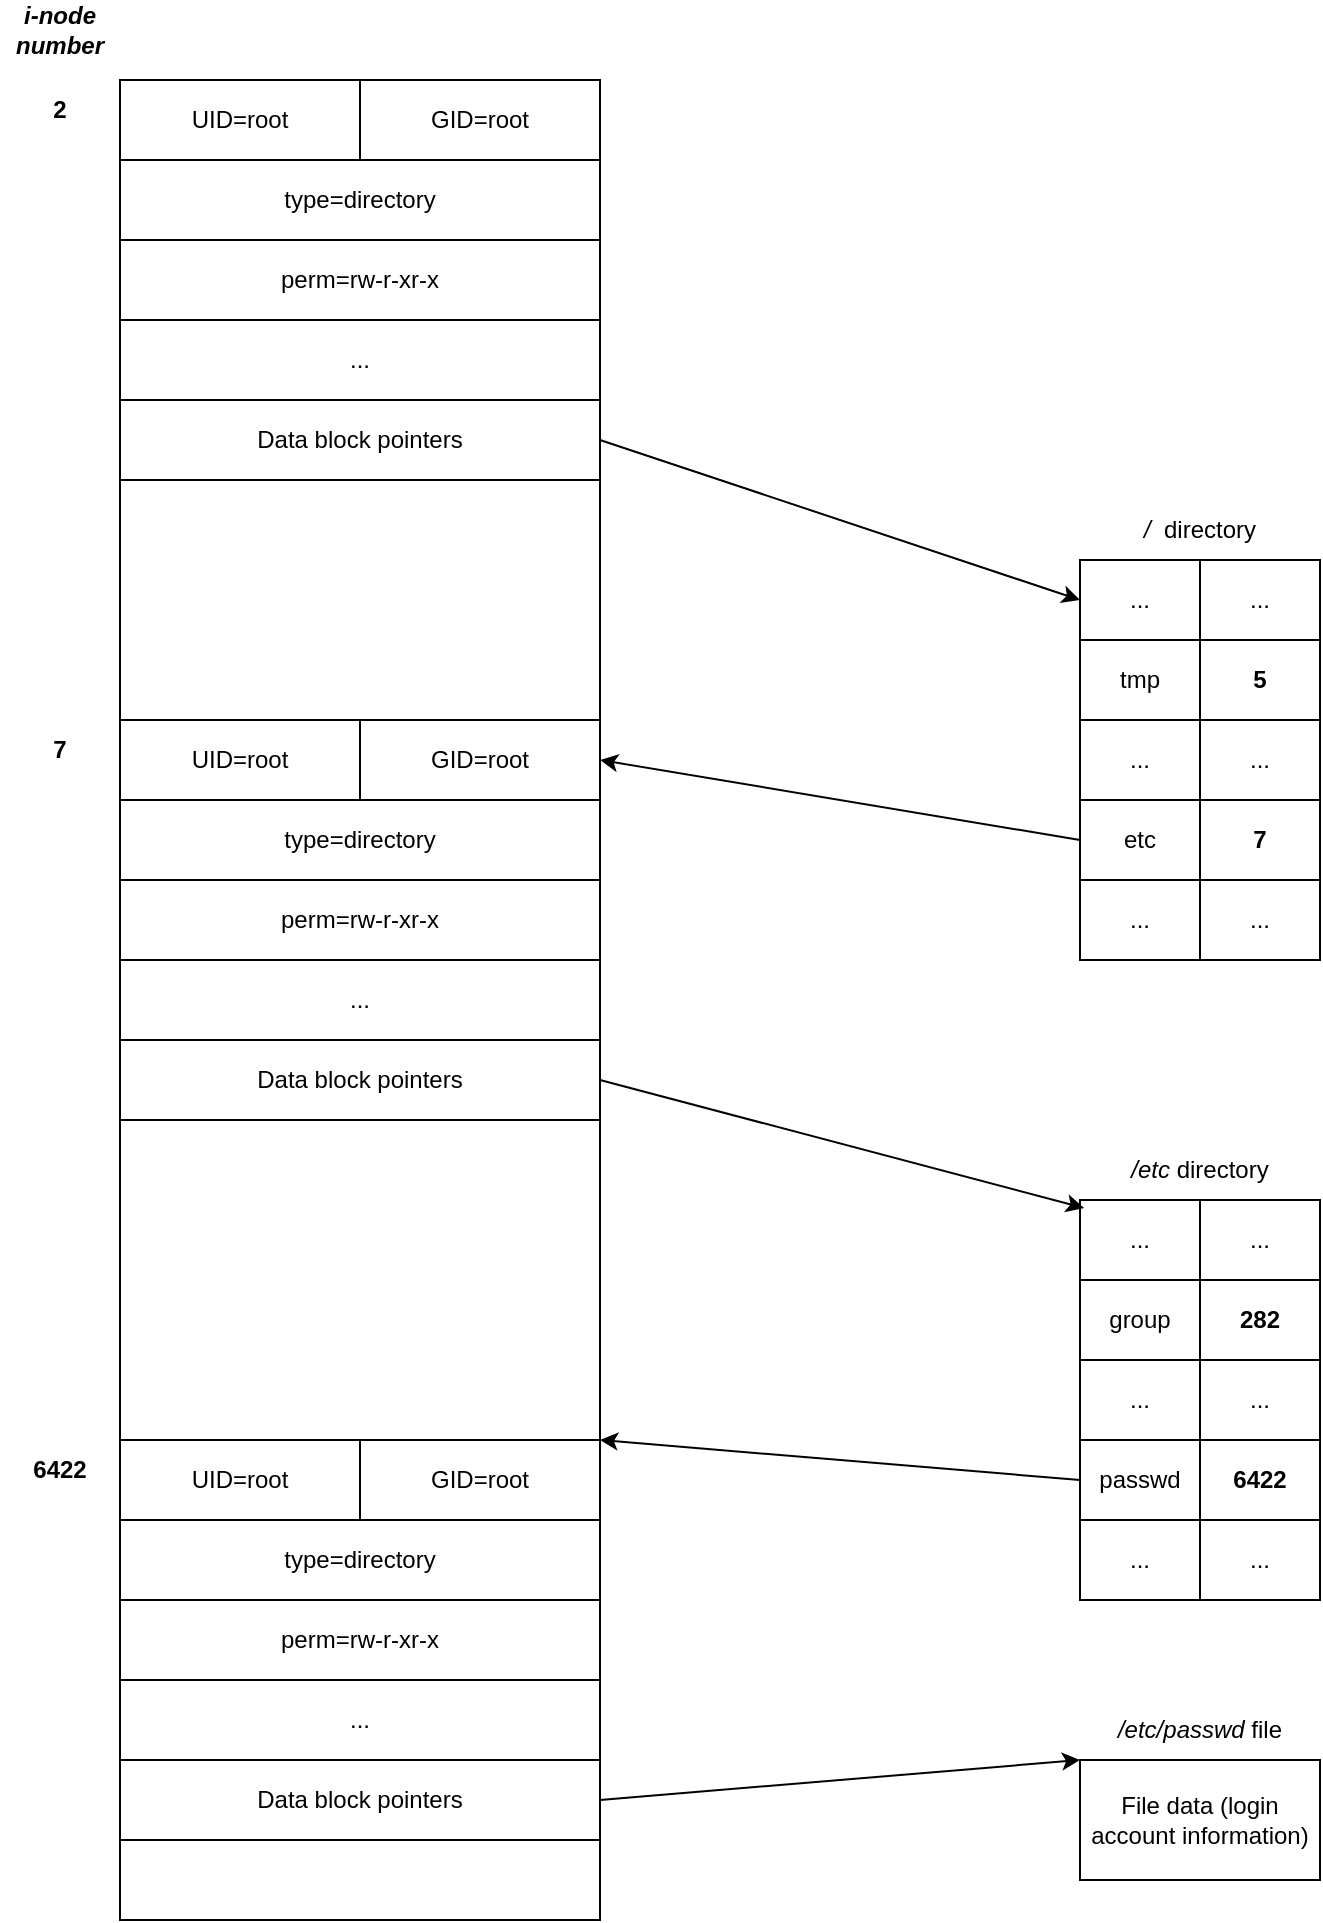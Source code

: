 <mxfile version="26.2.13">
  <diagram name="Page-1" id="fByu8s4Vl25emKk9ucgH">
    <mxGraphModel dx="1358" dy="763" grid="1" gridSize="10" guides="1" tooltips="1" connect="1" arrows="1" fold="1" page="1" pageScale="1" pageWidth="850" pageHeight="1100" math="0" shadow="0">
      <root>
        <mxCell id="0" />
        <mxCell id="1" parent="0" />
        <mxCell id="GaQA-aWgMUGTDHyifOFn-1" value="" style="rounded=0;whiteSpace=wrap;html=1;" vertex="1" parent="1">
          <mxGeometry x="120" y="160" width="240" height="920" as="geometry" />
        </mxCell>
        <mxCell id="GaQA-aWgMUGTDHyifOFn-2" value="UID=root" style="rounded=0;whiteSpace=wrap;html=1;" vertex="1" parent="1">
          <mxGeometry x="120" y="160" width="120" height="40" as="geometry" />
        </mxCell>
        <mxCell id="GaQA-aWgMUGTDHyifOFn-3" value="GID=root" style="rounded=0;whiteSpace=wrap;html=1;" vertex="1" parent="1">
          <mxGeometry x="240" y="160" width="120" height="40" as="geometry" />
        </mxCell>
        <mxCell id="GaQA-aWgMUGTDHyifOFn-4" value="type=directory" style="rounded=0;whiteSpace=wrap;html=1;" vertex="1" parent="1">
          <mxGeometry x="120" y="200" width="240" height="40" as="geometry" />
        </mxCell>
        <mxCell id="GaQA-aWgMUGTDHyifOFn-5" value="perm=rw-r-xr-x" style="rounded=0;whiteSpace=wrap;html=1;" vertex="1" parent="1">
          <mxGeometry x="120" y="240" width="240" height="40" as="geometry" />
        </mxCell>
        <mxCell id="GaQA-aWgMUGTDHyifOFn-6" value="..." style="rounded=0;whiteSpace=wrap;html=1;" vertex="1" parent="1">
          <mxGeometry x="120" y="280" width="240" height="40" as="geometry" />
        </mxCell>
        <mxCell id="GaQA-aWgMUGTDHyifOFn-7" value="Data block pointers" style="rounded=0;whiteSpace=wrap;html=1;" vertex="1" parent="1">
          <mxGeometry x="120" y="320" width="240" height="40" as="geometry" />
        </mxCell>
        <mxCell id="GaQA-aWgMUGTDHyifOFn-8" value="&lt;b&gt;&lt;i&gt;i-node number&lt;/i&gt;&lt;/b&gt;" style="text;html=1;align=center;verticalAlign=middle;whiteSpace=wrap;rounded=0;" vertex="1" parent="1">
          <mxGeometry x="60" y="120" width="60" height="30" as="geometry" />
        </mxCell>
        <mxCell id="GaQA-aWgMUGTDHyifOFn-9" value="&lt;b&gt;2&lt;/b&gt;" style="text;html=1;align=center;verticalAlign=middle;whiteSpace=wrap;rounded=0;" vertex="1" parent="1">
          <mxGeometry x="60" y="160" width="60" height="30" as="geometry" />
        </mxCell>
        <mxCell id="GaQA-aWgMUGTDHyifOFn-11" value="" style="shape=table;startSize=0;container=1;collapsible=0;childLayout=tableLayout;" vertex="1" parent="1">
          <mxGeometry x="600" y="400" width="120" height="200" as="geometry" />
        </mxCell>
        <mxCell id="GaQA-aWgMUGTDHyifOFn-12" value="" style="shape=tableRow;horizontal=0;startSize=0;swimlaneHead=0;swimlaneBody=0;strokeColor=inherit;top=0;left=0;bottom=0;right=0;collapsible=0;dropTarget=0;fillColor=none;points=[[0,0.5],[1,0.5]];portConstraint=eastwest;" vertex="1" parent="GaQA-aWgMUGTDHyifOFn-11">
          <mxGeometry width="120" height="40" as="geometry" />
        </mxCell>
        <mxCell id="GaQA-aWgMUGTDHyifOFn-13" value="..." style="shape=partialRectangle;html=1;whiteSpace=wrap;connectable=0;strokeColor=inherit;overflow=hidden;fillColor=none;top=0;left=0;bottom=0;right=0;pointerEvents=1;" vertex="1" parent="GaQA-aWgMUGTDHyifOFn-12">
          <mxGeometry width="60" height="40" as="geometry">
            <mxRectangle width="60" height="40" as="alternateBounds" />
          </mxGeometry>
        </mxCell>
        <mxCell id="GaQA-aWgMUGTDHyifOFn-14" value="..." style="shape=partialRectangle;html=1;whiteSpace=wrap;connectable=0;strokeColor=inherit;overflow=hidden;fillColor=none;top=0;left=0;bottom=0;right=0;pointerEvents=1;" vertex="1" parent="GaQA-aWgMUGTDHyifOFn-12">
          <mxGeometry x="60" width="60" height="40" as="geometry">
            <mxRectangle width="60" height="40" as="alternateBounds" />
          </mxGeometry>
        </mxCell>
        <mxCell id="GaQA-aWgMUGTDHyifOFn-15" value="" style="shape=tableRow;horizontal=0;startSize=0;swimlaneHead=0;swimlaneBody=0;strokeColor=inherit;top=0;left=0;bottom=0;right=0;collapsible=0;dropTarget=0;fillColor=none;points=[[0,0.5],[1,0.5]];portConstraint=eastwest;" vertex="1" parent="GaQA-aWgMUGTDHyifOFn-11">
          <mxGeometry y="40" width="120" height="40" as="geometry" />
        </mxCell>
        <mxCell id="GaQA-aWgMUGTDHyifOFn-16" value="tmp" style="shape=partialRectangle;html=1;whiteSpace=wrap;connectable=0;strokeColor=inherit;overflow=hidden;fillColor=none;top=0;left=0;bottom=0;right=0;pointerEvents=1;" vertex="1" parent="GaQA-aWgMUGTDHyifOFn-15">
          <mxGeometry width="60" height="40" as="geometry">
            <mxRectangle width="60" height="40" as="alternateBounds" />
          </mxGeometry>
        </mxCell>
        <mxCell id="GaQA-aWgMUGTDHyifOFn-17" value="&lt;b&gt;5&lt;/b&gt;" style="shape=partialRectangle;html=1;whiteSpace=wrap;connectable=0;strokeColor=inherit;overflow=hidden;fillColor=none;top=0;left=0;bottom=0;right=0;pointerEvents=1;" vertex="1" parent="GaQA-aWgMUGTDHyifOFn-15">
          <mxGeometry x="60" width="60" height="40" as="geometry">
            <mxRectangle width="60" height="40" as="alternateBounds" />
          </mxGeometry>
        </mxCell>
        <mxCell id="GaQA-aWgMUGTDHyifOFn-18" value="" style="shape=tableRow;horizontal=0;startSize=0;swimlaneHead=0;swimlaneBody=0;strokeColor=inherit;top=0;left=0;bottom=0;right=0;collapsible=0;dropTarget=0;fillColor=none;points=[[0,0.5],[1,0.5]];portConstraint=eastwest;" vertex="1" parent="GaQA-aWgMUGTDHyifOFn-11">
          <mxGeometry y="80" width="120" height="40" as="geometry" />
        </mxCell>
        <mxCell id="GaQA-aWgMUGTDHyifOFn-19" value="..." style="shape=partialRectangle;html=1;whiteSpace=wrap;connectable=0;strokeColor=inherit;overflow=hidden;fillColor=none;top=0;left=0;bottom=0;right=0;pointerEvents=1;" vertex="1" parent="GaQA-aWgMUGTDHyifOFn-18">
          <mxGeometry width="60" height="40" as="geometry">
            <mxRectangle width="60" height="40" as="alternateBounds" />
          </mxGeometry>
        </mxCell>
        <mxCell id="GaQA-aWgMUGTDHyifOFn-20" value="..." style="shape=partialRectangle;html=1;whiteSpace=wrap;connectable=0;strokeColor=inherit;overflow=hidden;fillColor=none;top=0;left=0;bottom=0;right=0;pointerEvents=1;" vertex="1" parent="GaQA-aWgMUGTDHyifOFn-18">
          <mxGeometry x="60" width="60" height="40" as="geometry">
            <mxRectangle width="60" height="40" as="alternateBounds" />
          </mxGeometry>
        </mxCell>
        <mxCell id="GaQA-aWgMUGTDHyifOFn-21" value="" style="shape=tableRow;horizontal=0;startSize=0;swimlaneHead=0;swimlaneBody=0;strokeColor=inherit;top=0;left=0;bottom=0;right=0;collapsible=0;dropTarget=0;fillColor=none;points=[[0,0.5],[1,0.5]];portConstraint=eastwest;" vertex="1" parent="GaQA-aWgMUGTDHyifOFn-11">
          <mxGeometry y="120" width="120" height="40" as="geometry" />
        </mxCell>
        <mxCell id="GaQA-aWgMUGTDHyifOFn-22" value="etc" style="shape=partialRectangle;html=1;whiteSpace=wrap;connectable=0;strokeColor=inherit;overflow=hidden;fillColor=none;top=0;left=0;bottom=0;right=0;pointerEvents=1;" vertex="1" parent="GaQA-aWgMUGTDHyifOFn-21">
          <mxGeometry width="60" height="40" as="geometry">
            <mxRectangle width="60" height="40" as="alternateBounds" />
          </mxGeometry>
        </mxCell>
        <mxCell id="GaQA-aWgMUGTDHyifOFn-23" value="&lt;b&gt;7&lt;/b&gt;" style="shape=partialRectangle;html=1;whiteSpace=wrap;connectable=0;strokeColor=inherit;overflow=hidden;fillColor=none;top=0;left=0;bottom=0;right=0;pointerEvents=1;" vertex="1" parent="GaQA-aWgMUGTDHyifOFn-21">
          <mxGeometry x="60" width="60" height="40" as="geometry">
            <mxRectangle width="60" height="40" as="alternateBounds" />
          </mxGeometry>
        </mxCell>
        <mxCell id="GaQA-aWgMUGTDHyifOFn-24" style="shape=tableRow;horizontal=0;startSize=0;swimlaneHead=0;swimlaneBody=0;strokeColor=inherit;top=0;left=0;bottom=0;right=0;collapsible=0;dropTarget=0;fillColor=none;points=[[0,0.5],[1,0.5]];portConstraint=eastwest;" vertex="1" parent="GaQA-aWgMUGTDHyifOFn-11">
          <mxGeometry y="160" width="120" height="40" as="geometry" />
        </mxCell>
        <mxCell id="GaQA-aWgMUGTDHyifOFn-25" value="..." style="shape=partialRectangle;html=1;whiteSpace=wrap;connectable=0;strokeColor=inherit;overflow=hidden;fillColor=none;top=0;left=0;bottom=0;right=0;pointerEvents=1;" vertex="1" parent="GaQA-aWgMUGTDHyifOFn-24">
          <mxGeometry width="60" height="40" as="geometry">
            <mxRectangle width="60" height="40" as="alternateBounds" />
          </mxGeometry>
        </mxCell>
        <mxCell id="GaQA-aWgMUGTDHyifOFn-26" value="..." style="shape=partialRectangle;html=1;whiteSpace=wrap;connectable=0;strokeColor=inherit;overflow=hidden;fillColor=none;top=0;left=0;bottom=0;right=0;pointerEvents=1;" vertex="1" parent="GaQA-aWgMUGTDHyifOFn-24">
          <mxGeometry x="60" width="60" height="40" as="geometry">
            <mxRectangle width="60" height="40" as="alternateBounds" />
          </mxGeometry>
        </mxCell>
        <mxCell id="GaQA-aWgMUGTDHyifOFn-27" value="" style="endArrow=classic;html=1;rounded=0;exitX=1;exitY=0.5;exitDx=0;exitDy=0;entryX=0;entryY=0.5;entryDx=0;entryDy=0;" edge="1" parent="1" source="GaQA-aWgMUGTDHyifOFn-7" target="GaQA-aWgMUGTDHyifOFn-12">
          <mxGeometry width="50" height="50" relative="1" as="geometry">
            <mxPoint x="400" y="420" as="sourcePoint" />
            <mxPoint x="480" y="220" as="targetPoint" />
          </mxGeometry>
        </mxCell>
        <mxCell id="GaQA-aWgMUGTDHyifOFn-28" value="&lt;i&gt;/&amp;nbsp; &lt;/i&gt;directory" style="text;html=1;align=center;verticalAlign=middle;whiteSpace=wrap;rounded=0;" vertex="1" parent="1">
          <mxGeometry x="630" y="370" width="60" height="30" as="geometry" />
        </mxCell>
        <mxCell id="GaQA-aWgMUGTDHyifOFn-29" value="UID=root" style="rounded=0;whiteSpace=wrap;html=1;" vertex="1" parent="1">
          <mxGeometry x="120" y="480" width="120" height="40" as="geometry" />
        </mxCell>
        <mxCell id="GaQA-aWgMUGTDHyifOFn-30" value="GID=root" style="rounded=0;whiteSpace=wrap;html=1;" vertex="1" parent="1">
          <mxGeometry x="240" y="480" width="120" height="40" as="geometry" />
        </mxCell>
        <mxCell id="GaQA-aWgMUGTDHyifOFn-31" value="type=directory" style="rounded=0;whiteSpace=wrap;html=1;" vertex="1" parent="1">
          <mxGeometry x="120" y="520" width="240" height="40" as="geometry" />
        </mxCell>
        <mxCell id="GaQA-aWgMUGTDHyifOFn-32" value="perm=rw-r-xr-x" style="rounded=0;whiteSpace=wrap;html=1;" vertex="1" parent="1">
          <mxGeometry x="120" y="560" width="240" height="40" as="geometry" />
        </mxCell>
        <mxCell id="GaQA-aWgMUGTDHyifOFn-33" value="..." style="rounded=0;whiteSpace=wrap;html=1;" vertex="1" parent="1">
          <mxGeometry x="120" y="600" width="240" height="40" as="geometry" />
        </mxCell>
        <mxCell id="GaQA-aWgMUGTDHyifOFn-34" value="Data block pointers" style="rounded=0;whiteSpace=wrap;html=1;" vertex="1" parent="1">
          <mxGeometry x="120" y="640" width="240" height="40" as="geometry" />
        </mxCell>
        <mxCell id="GaQA-aWgMUGTDHyifOFn-35" value="&lt;b&gt;7&lt;/b&gt;" style="text;html=1;align=center;verticalAlign=middle;whiteSpace=wrap;rounded=0;" vertex="1" parent="1">
          <mxGeometry x="60" y="480" width="60" height="30" as="geometry" />
        </mxCell>
        <mxCell id="GaQA-aWgMUGTDHyifOFn-36" value="" style="endArrow=classic;html=1;rounded=0;entryX=1;entryY=0.5;entryDx=0;entryDy=0;exitX=0;exitY=0.5;exitDx=0;exitDy=0;" edge="1" parent="1" source="GaQA-aWgMUGTDHyifOFn-21" target="GaQA-aWgMUGTDHyifOFn-30">
          <mxGeometry width="50" height="50" relative="1" as="geometry">
            <mxPoint x="400" y="500" as="sourcePoint" />
            <mxPoint x="450" y="450" as="targetPoint" />
          </mxGeometry>
        </mxCell>
        <mxCell id="GaQA-aWgMUGTDHyifOFn-37" value="UID=root" style="rounded=0;whiteSpace=wrap;html=1;" vertex="1" parent="1">
          <mxGeometry x="120" y="840" width="120" height="40" as="geometry" />
        </mxCell>
        <mxCell id="GaQA-aWgMUGTDHyifOFn-38" value="GID=root" style="rounded=0;whiteSpace=wrap;html=1;" vertex="1" parent="1">
          <mxGeometry x="240" y="840" width="120" height="40" as="geometry" />
        </mxCell>
        <mxCell id="GaQA-aWgMUGTDHyifOFn-39" value="type=directory" style="rounded=0;whiteSpace=wrap;html=1;" vertex="1" parent="1">
          <mxGeometry x="120" y="880" width="240" height="40" as="geometry" />
        </mxCell>
        <mxCell id="GaQA-aWgMUGTDHyifOFn-40" value="perm=rw-r-xr-x" style="rounded=0;whiteSpace=wrap;html=1;" vertex="1" parent="1">
          <mxGeometry x="120" y="920" width="240" height="40" as="geometry" />
        </mxCell>
        <mxCell id="GaQA-aWgMUGTDHyifOFn-41" value="..." style="rounded=0;whiteSpace=wrap;html=1;" vertex="1" parent="1">
          <mxGeometry x="120" y="960" width="240" height="40" as="geometry" />
        </mxCell>
        <mxCell id="GaQA-aWgMUGTDHyifOFn-42" value="Data block pointers" style="rounded=0;whiteSpace=wrap;html=1;" vertex="1" parent="1">
          <mxGeometry x="120" y="1000" width="240" height="40" as="geometry" />
        </mxCell>
        <mxCell id="GaQA-aWgMUGTDHyifOFn-43" value="" style="shape=table;startSize=0;container=1;collapsible=0;childLayout=tableLayout;" vertex="1" parent="1">
          <mxGeometry x="600" y="720" width="120" height="200" as="geometry" />
        </mxCell>
        <mxCell id="GaQA-aWgMUGTDHyifOFn-44" value="" style="shape=tableRow;horizontal=0;startSize=0;swimlaneHead=0;swimlaneBody=0;strokeColor=inherit;top=0;left=0;bottom=0;right=0;collapsible=0;dropTarget=0;fillColor=none;points=[[0,0.5],[1,0.5]];portConstraint=eastwest;" vertex="1" parent="GaQA-aWgMUGTDHyifOFn-43">
          <mxGeometry width="120" height="40" as="geometry" />
        </mxCell>
        <mxCell id="GaQA-aWgMUGTDHyifOFn-45" value="..." style="shape=partialRectangle;html=1;whiteSpace=wrap;connectable=0;strokeColor=inherit;overflow=hidden;fillColor=none;top=0;left=0;bottom=0;right=0;pointerEvents=1;" vertex="1" parent="GaQA-aWgMUGTDHyifOFn-44">
          <mxGeometry width="60" height="40" as="geometry">
            <mxRectangle width="60" height="40" as="alternateBounds" />
          </mxGeometry>
        </mxCell>
        <mxCell id="GaQA-aWgMUGTDHyifOFn-46" value="..." style="shape=partialRectangle;html=1;whiteSpace=wrap;connectable=0;strokeColor=inherit;overflow=hidden;fillColor=none;top=0;left=0;bottom=0;right=0;pointerEvents=1;" vertex="1" parent="GaQA-aWgMUGTDHyifOFn-44">
          <mxGeometry x="60" width="60" height="40" as="geometry">
            <mxRectangle width="60" height="40" as="alternateBounds" />
          </mxGeometry>
        </mxCell>
        <mxCell id="GaQA-aWgMUGTDHyifOFn-47" value="" style="shape=tableRow;horizontal=0;startSize=0;swimlaneHead=0;swimlaneBody=0;strokeColor=inherit;top=0;left=0;bottom=0;right=0;collapsible=0;dropTarget=0;fillColor=none;points=[[0,0.5],[1,0.5]];portConstraint=eastwest;" vertex="1" parent="GaQA-aWgMUGTDHyifOFn-43">
          <mxGeometry y="40" width="120" height="40" as="geometry" />
        </mxCell>
        <mxCell id="GaQA-aWgMUGTDHyifOFn-48" value="group" style="shape=partialRectangle;html=1;whiteSpace=wrap;connectable=0;strokeColor=inherit;overflow=hidden;fillColor=none;top=0;left=0;bottom=0;right=0;pointerEvents=1;" vertex="1" parent="GaQA-aWgMUGTDHyifOFn-47">
          <mxGeometry width="60" height="40" as="geometry">
            <mxRectangle width="60" height="40" as="alternateBounds" />
          </mxGeometry>
        </mxCell>
        <mxCell id="GaQA-aWgMUGTDHyifOFn-49" value="&lt;b&gt;282&lt;/b&gt;" style="shape=partialRectangle;html=1;whiteSpace=wrap;connectable=0;strokeColor=inherit;overflow=hidden;fillColor=none;top=0;left=0;bottom=0;right=0;pointerEvents=1;" vertex="1" parent="GaQA-aWgMUGTDHyifOFn-47">
          <mxGeometry x="60" width="60" height="40" as="geometry">
            <mxRectangle width="60" height="40" as="alternateBounds" />
          </mxGeometry>
        </mxCell>
        <mxCell id="GaQA-aWgMUGTDHyifOFn-50" value="" style="shape=tableRow;horizontal=0;startSize=0;swimlaneHead=0;swimlaneBody=0;strokeColor=inherit;top=0;left=0;bottom=0;right=0;collapsible=0;dropTarget=0;fillColor=none;points=[[0,0.5],[1,0.5]];portConstraint=eastwest;" vertex="1" parent="GaQA-aWgMUGTDHyifOFn-43">
          <mxGeometry y="80" width="120" height="40" as="geometry" />
        </mxCell>
        <mxCell id="GaQA-aWgMUGTDHyifOFn-51" value="..." style="shape=partialRectangle;html=1;whiteSpace=wrap;connectable=0;strokeColor=inherit;overflow=hidden;fillColor=none;top=0;left=0;bottom=0;right=0;pointerEvents=1;" vertex="1" parent="GaQA-aWgMUGTDHyifOFn-50">
          <mxGeometry width="60" height="40" as="geometry">
            <mxRectangle width="60" height="40" as="alternateBounds" />
          </mxGeometry>
        </mxCell>
        <mxCell id="GaQA-aWgMUGTDHyifOFn-52" value="..." style="shape=partialRectangle;html=1;whiteSpace=wrap;connectable=0;strokeColor=inherit;overflow=hidden;fillColor=none;top=0;left=0;bottom=0;right=0;pointerEvents=1;" vertex="1" parent="GaQA-aWgMUGTDHyifOFn-50">
          <mxGeometry x="60" width="60" height="40" as="geometry">
            <mxRectangle width="60" height="40" as="alternateBounds" />
          </mxGeometry>
        </mxCell>
        <mxCell id="GaQA-aWgMUGTDHyifOFn-53" value="" style="shape=tableRow;horizontal=0;startSize=0;swimlaneHead=0;swimlaneBody=0;strokeColor=inherit;top=0;left=0;bottom=0;right=0;collapsible=0;dropTarget=0;fillColor=none;points=[[0,0.5],[1,0.5]];portConstraint=eastwest;" vertex="1" parent="GaQA-aWgMUGTDHyifOFn-43">
          <mxGeometry y="120" width="120" height="40" as="geometry" />
        </mxCell>
        <mxCell id="GaQA-aWgMUGTDHyifOFn-54" value="passwd" style="shape=partialRectangle;html=1;whiteSpace=wrap;connectable=0;strokeColor=inherit;overflow=hidden;fillColor=none;top=0;left=0;bottom=0;right=0;pointerEvents=1;" vertex="1" parent="GaQA-aWgMUGTDHyifOFn-53">
          <mxGeometry width="60" height="40" as="geometry">
            <mxRectangle width="60" height="40" as="alternateBounds" />
          </mxGeometry>
        </mxCell>
        <mxCell id="GaQA-aWgMUGTDHyifOFn-55" value="&lt;b&gt;6422&lt;/b&gt;" style="shape=partialRectangle;html=1;whiteSpace=wrap;connectable=0;strokeColor=inherit;overflow=hidden;fillColor=none;top=0;left=0;bottom=0;right=0;pointerEvents=1;" vertex="1" parent="GaQA-aWgMUGTDHyifOFn-53">
          <mxGeometry x="60" width="60" height="40" as="geometry">
            <mxRectangle width="60" height="40" as="alternateBounds" />
          </mxGeometry>
        </mxCell>
        <mxCell id="GaQA-aWgMUGTDHyifOFn-56" style="shape=tableRow;horizontal=0;startSize=0;swimlaneHead=0;swimlaneBody=0;strokeColor=inherit;top=0;left=0;bottom=0;right=0;collapsible=0;dropTarget=0;fillColor=none;points=[[0,0.5],[1,0.5]];portConstraint=eastwest;" vertex="1" parent="GaQA-aWgMUGTDHyifOFn-43">
          <mxGeometry y="160" width="120" height="40" as="geometry" />
        </mxCell>
        <mxCell id="GaQA-aWgMUGTDHyifOFn-57" value="..." style="shape=partialRectangle;html=1;whiteSpace=wrap;connectable=0;strokeColor=inherit;overflow=hidden;fillColor=none;top=0;left=0;bottom=0;right=0;pointerEvents=1;" vertex="1" parent="GaQA-aWgMUGTDHyifOFn-56">
          <mxGeometry width="60" height="40" as="geometry">
            <mxRectangle width="60" height="40" as="alternateBounds" />
          </mxGeometry>
        </mxCell>
        <mxCell id="GaQA-aWgMUGTDHyifOFn-58" value="..." style="shape=partialRectangle;html=1;whiteSpace=wrap;connectable=0;strokeColor=inherit;overflow=hidden;fillColor=none;top=0;left=0;bottom=0;right=0;pointerEvents=1;" vertex="1" parent="GaQA-aWgMUGTDHyifOFn-56">
          <mxGeometry x="60" width="60" height="40" as="geometry">
            <mxRectangle width="60" height="40" as="alternateBounds" />
          </mxGeometry>
        </mxCell>
        <mxCell id="GaQA-aWgMUGTDHyifOFn-59" value="&lt;i&gt;/etc &lt;/i&gt;directory" style="text;html=1;align=center;verticalAlign=middle;whiteSpace=wrap;rounded=0;" vertex="1" parent="1">
          <mxGeometry x="615" y="690" width="90" height="30" as="geometry" />
        </mxCell>
        <mxCell id="GaQA-aWgMUGTDHyifOFn-60" value="" style="endArrow=classic;html=1;rounded=0;exitX=1;exitY=0.5;exitDx=0;exitDy=0;entryX=0.017;entryY=0.1;entryDx=0;entryDy=0;entryPerimeter=0;" edge="1" parent="1" source="GaQA-aWgMUGTDHyifOFn-34" target="GaQA-aWgMUGTDHyifOFn-44">
          <mxGeometry width="50" height="50" relative="1" as="geometry">
            <mxPoint x="400" y="740" as="sourcePoint" />
            <mxPoint x="450" y="690" as="targetPoint" />
          </mxGeometry>
        </mxCell>
        <mxCell id="GaQA-aWgMUGTDHyifOFn-61" value="&lt;b&gt;6422&lt;/b&gt;" style="text;html=1;align=center;verticalAlign=middle;whiteSpace=wrap;rounded=0;" vertex="1" parent="1">
          <mxGeometry x="60" y="840" width="60" height="30" as="geometry" />
        </mxCell>
        <mxCell id="GaQA-aWgMUGTDHyifOFn-62" value="" style="endArrow=classic;html=1;rounded=0;entryX=1;entryY=0;entryDx=0;entryDy=0;exitX=0;exitY=0.5;exitDx=0;exitDy=0;" edge="1" parent="1" source="GaQA-aWgMUGTDHyifOFn-53" target="GaQA-aWgMUGTDHyifOFn-38">
          <mxGeometry width="50" height="50" relative="1" as="geometry">
            <mxPoint x="400" y="770" as="sourcePoint" />
            <mxPoint x="450" y="720" as="targetPoint" />
          </mxGeometry>
        </mxCell>
        <mxCell id="GaQA-aWgMUGTDHyifOFn-63" value="File data (login account information)" style="rounded=0;whiteSpace=wrap;html=1;" vertex="1" parent="1">
          <mxGeometry x="600" y="1000" width="120" height="60" as="geometry" />
        </mxCell>
        <mxCell id="GaQA-aWgMUGTDHyifOFn-64" value="&lt;i&gt;/etc/passwd &lt;/i&gt;file" style="text;html=1;align=center;verticalAlign=middle;whiteSpace=wrap;rounded=0;" vertex="1" parent="1">
          <mxGeometry x="615" y="970" width="90" height="30" as="geometry" />
        </mxCell>
        <mxCell id="GaQA-aWgMUGTDHyifOFn-67" value="" style="endArrow=classic;html=1;rounded=0;exitX=1;exitY=0.5;exitDx=0;exitDy=0;entryX=0;entryY=0;entryDx=0;entryDy=0;" edge="1" parent="1" source="GaQA-aWgMUGTDHyifOFn-42" target="GaQA-aWgMUGTDHyifOFn-63">
          <mxGeometry width="50" height="50" relative="1" as="geometry">
            <mxPoint x="400" y="890" as="sourcePoint" />
            <mxPoint x="450" y="840" as="targetPoint" />
          </mxGeometry>
        </mxCell>
      </root>
    </mxGraphModel>
  </diagram>
</mxfile>

